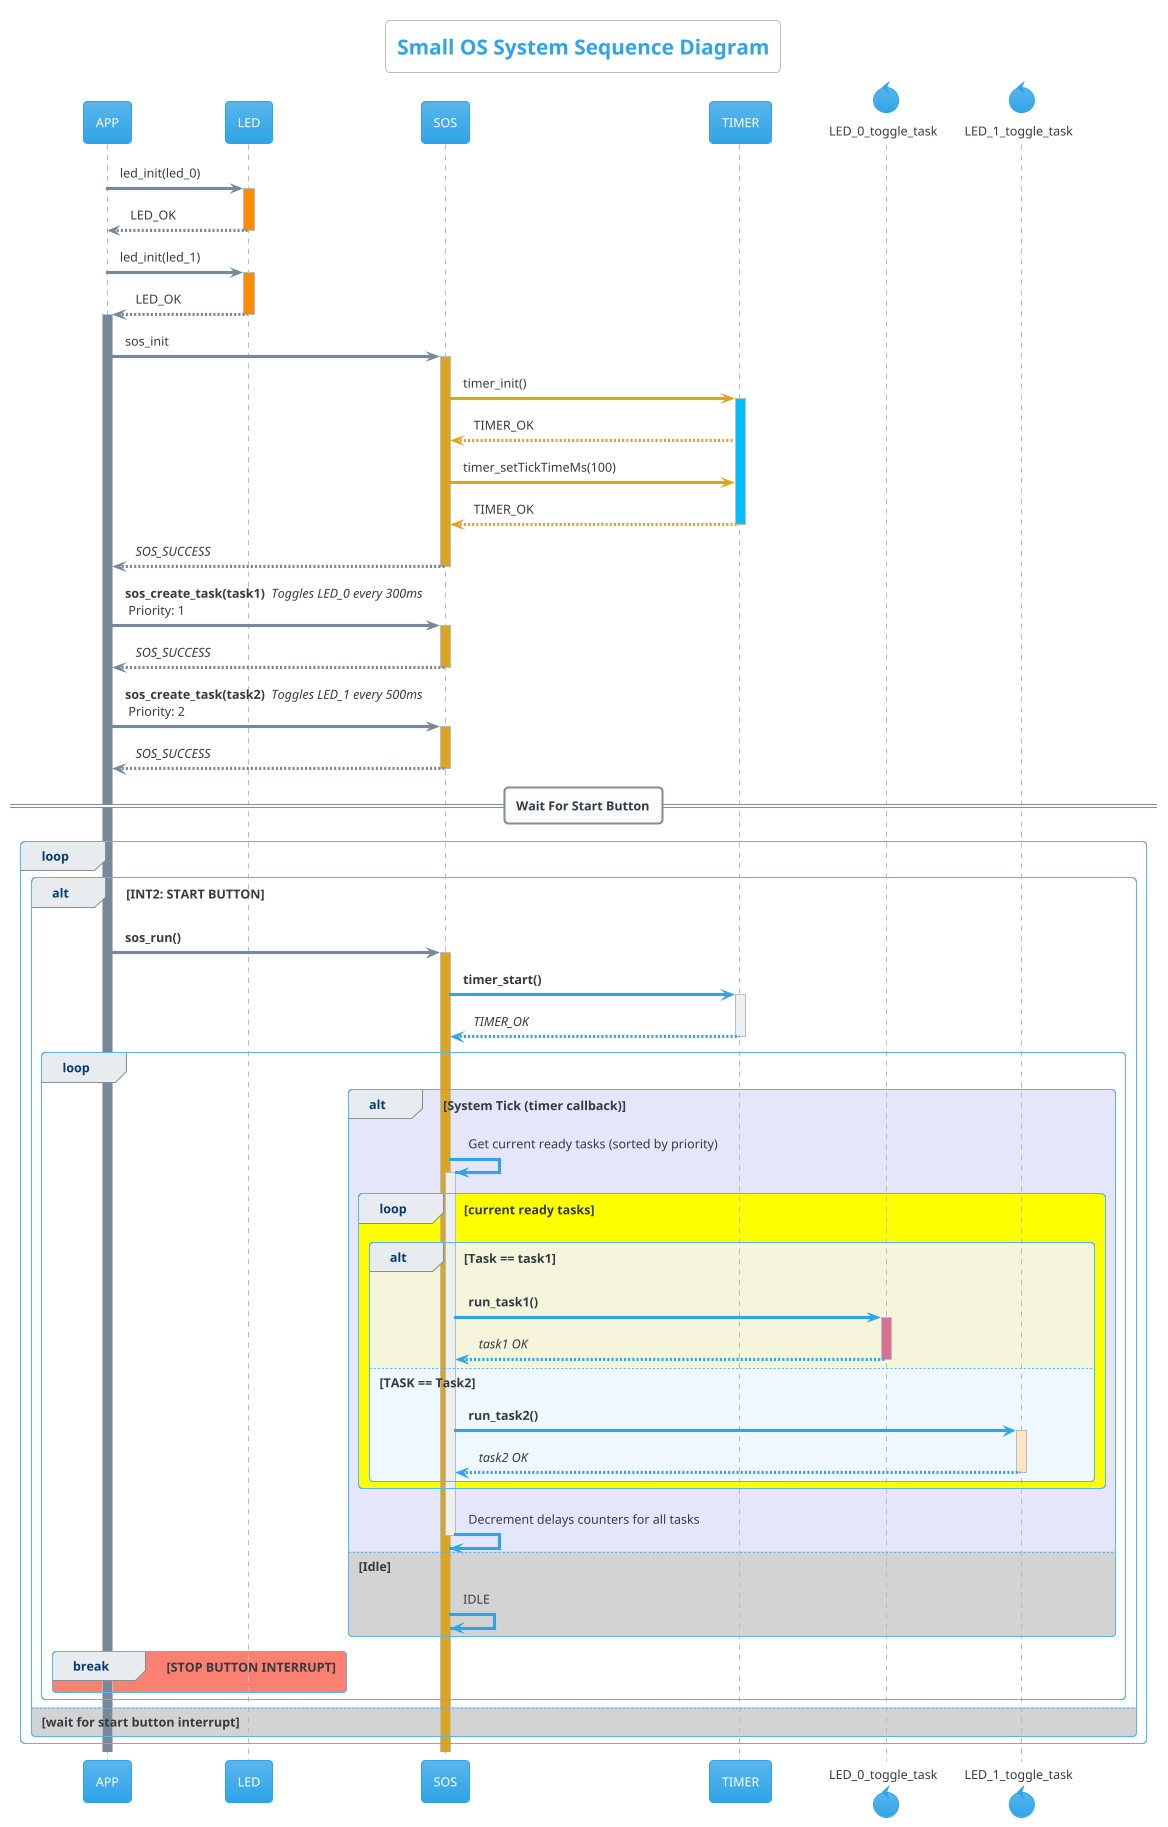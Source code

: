@startuml
'https://plantuml.com/sequence-diagram
'Author: Hossam Elwahsh
!theme cerulean
title Small OS System Sequence Diagram

skinparam backgroundColor #white

'== APP <-> SOS ==
APP -[#lightslategray]> LED++#darkorange: led_init(led_0)
return LED_OK
APP -[#lightslategray]> LED++#darkorange: led_init(led_1)
return LED_OK

activate APP #lightslategray
APP -[#lightslategray]> SOS++#goldenrod: sos_init
SOS -[#goldenrod]> TIMER++#deepskyblue: timer_init()
TIMER -[#goldenrod]-> SOS: TIMER_OK
SOS -[#goldenrod]> TIMER: timer_setTickTimeMs(100)
TIMER -[#goldenrod]-> SOS--: TIMER_OK

SOS -[#lightslategray]-> APP--: //SOS_SUCCESS//

APP -[#lightslategray]> SOS++#goldenrod: **sos_create_task(task1)** // Toggles LED_0 every 300ms//\n Priority: 1
return //SOS_SUCCESS//

APP -[#lightslategray]> SOS++#goldenrod: **sos_create_task(task2)** // Toggles LED_1 every 500ms//\n Priority: 2
return //SOS_SUCCESS//

== Wait For Start Button==


loop
    alt INT2: START BUTTON

            APP -[#lightslategray]> SOS++#goldenrod: **sos_run()**

            control LED_0_toggle_task as task1
            control LED_1_toggle_task as task2
            SOS -> TIMER++: **timer_start()**
            Return //TIMER_OK//
            loop


                alt #lavender System Tick (timer callback)
                    SOS->SOS++: Get current ready tasks (sorted by priority)
            '        SOS-->SOS: **Highest Task**
                    loop #yellow current ready tasks

                        alt #beige Task == task1
                                SOS->task1++#palevioletred: **run_task1()**
'                                task1->LED++#darkorange: toggle LED_0
'                                LED-->task1--: LED_OK
                                task1-->SOS--: //task1 OK//

                            else #aliceblue TASK == Task2

                                SOS->task2++#bisque: **run_task2()**
'                                task2->LED++#darkorange: toggle LED_1
'                                LED-->task2--: LED_OK
                                task2-->SOS--: //task2 OK//
                            end

                    end
                    SOS->SOS--: Decrement delays counters for all tasks
                else #lightgray Idle
                    SOS -> SOS: IDLE
                end

                break #salmon STOP BUTTON INTERRUPT
                end
            end

    else #lightgray wait for start button interrupt

    end
end


@enduml
